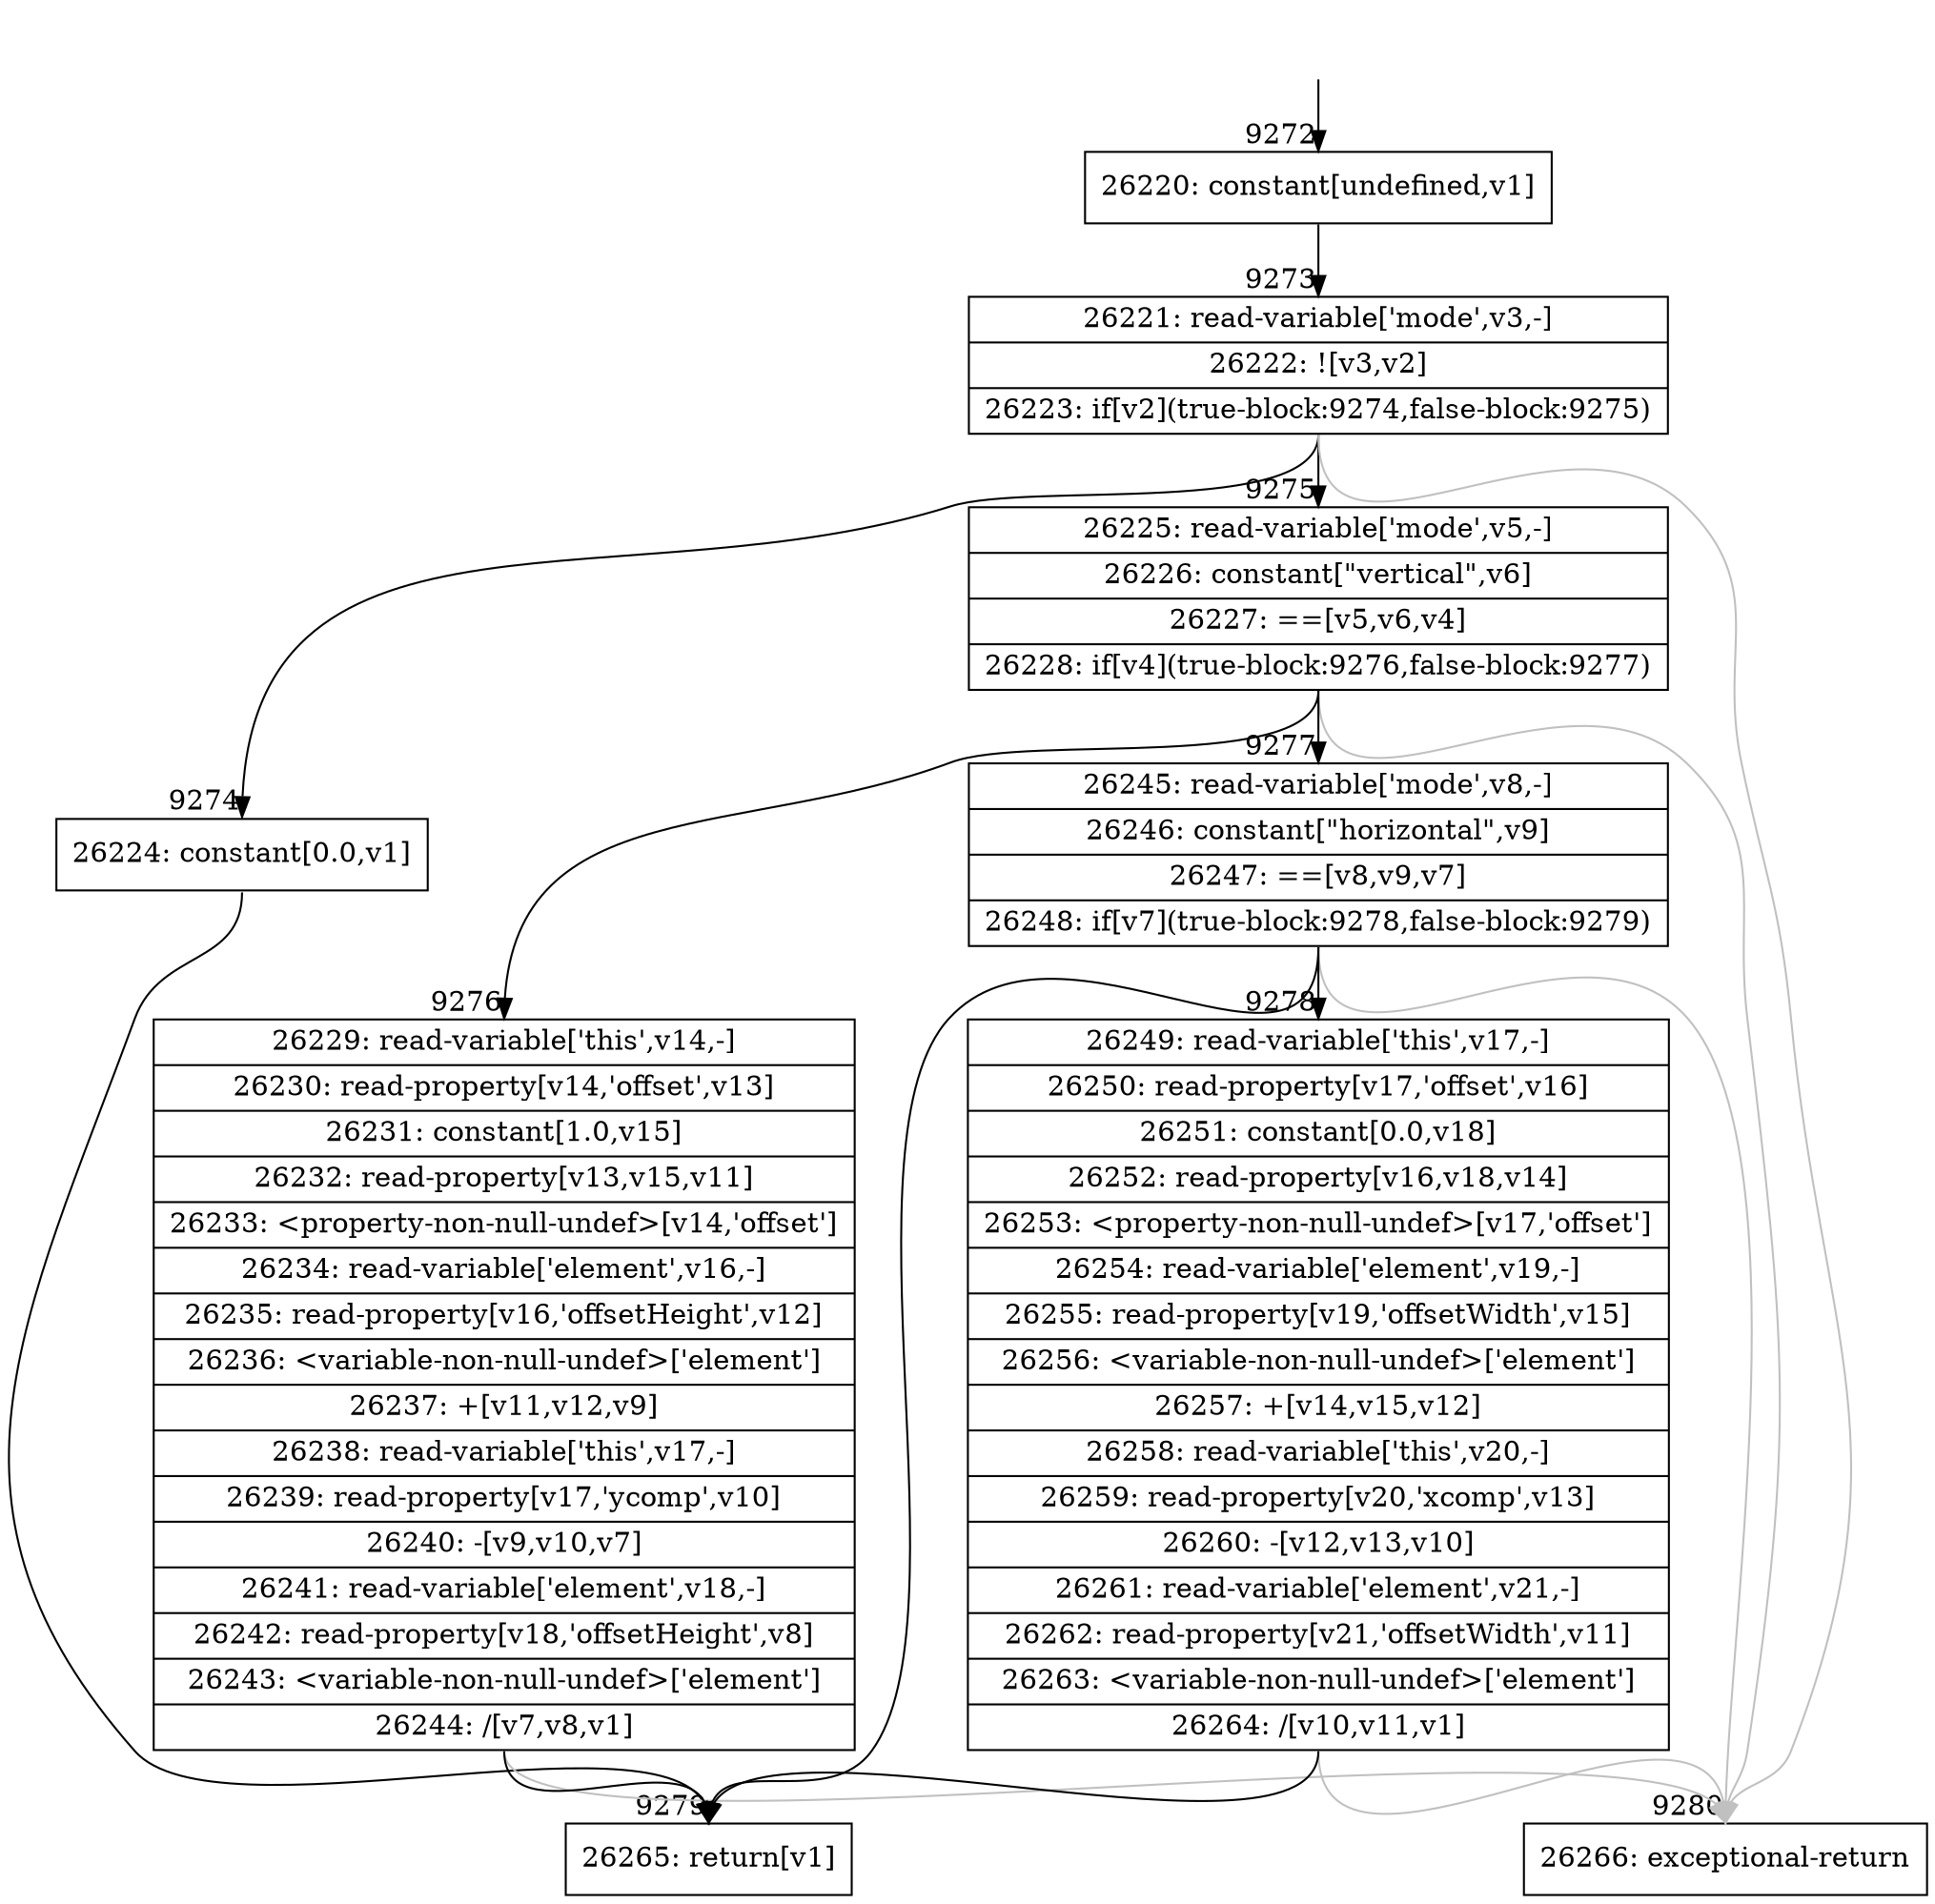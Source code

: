digraph {
rankdir="TD"
BB_entry707[shape=none,label=""];
BB_entry707 -> BB9272 [tailport=s, headport=n, headlabel="    9272"]
BB9272 [shape=record label="{26220: constant[undefined,v1]}" ] 
BB9272 -> BB9273 [tailport=s, headport=n, headlabel="      9273"]
BB9273 [shape=record label="{26221: read-variable['mode',v3,-]|26222: ![v3,v2]|26223: if[v2](true-block:9274,false-block:9275)}" ] 
BB9273 -> BB9274 [tailport=s, headport=n, headlabel="      9274"]
BB9273 -> BB9275 [tailport=s, headport=n, headlabel="      9275"]
BB9273 -> BB9280 [tailport=s, headport=n, color=gray, headlabel="      9280"]
BB9274 [shape=record label="{26224: constant[0.0,v1]}" ] 
BB9274 -> BB9279 [tailport=s, headport=n, headlabel="      9279"]
BB9275 [shape=record label="{26225: read-variable['mode',v5,-]|26226: constant[\"vertical\",v6]|26227: ==[v5,v6,v4]|26228: if[v4](true-block:9276,false-block:9277)}" ] 
BB9275 -> BB9276 [tailport=s, headport=n, headlabel="      9276"]
BB9275 -> BB9277 [tailport=s, headport=n, headlabel="      9277"]
BB9275 -> BB9280 [tailport=s, headport=n, color=gray]
BB9276 [shape=record label="{26229: read-variable['this',v14,-]|26230: read-property[v14,'offset',v13]|26231: constant[1.0,v15]|26232: read-property[v13,v15,v11]|26233: \<property-non-null-undef\>[v14,'offset']|26234: read-variable['element',v16,-]|26235: read-property[v16,'offsetHeight',v12]|26236: \<variable-non-null-undef\>['element']|26237: +[v11,v12,v9]|26238: read-variable['this',v17,-]|26239: read-property[v17,'ycomp',v10]|26240: -[v9,v10,v7]|26241: read-variable['element',v18,-]|26242: read-property[v18,'offsetHeight',v8]|26243: \<variable-non-null-undef\>['element']|26244: /[v7,v8,v1]}" ] 
BB9276 -> BB9279 [tailport=s, headport=n]
BB9276 -> BB9280 [tailport=s, headport=n, color=gray]
BB9277 [shape=record label="{26245: read-variable['mode',v8,-]|26246: constant[\"horizontal\",v9]|26247: ==[v8,v9,v7]|26248: if[v7](true-block:9278,false-block:9279)}" ] 
BB9277 -> BB9278 [tailport=s, headport=n, headlabel="      9278"]
BB9277 -> BB9279 [tailport=s, headport=n]
BB9277 -> BB9280 [tailport=s, headport=n, color=gray]
BB9278 [shape=record label="{26249: read-variable['this',v17,-]|26250: read-property[v17,'offset',v16]|26251: constant[0.0,v18]|26252: read-property[v16,v18,v14]|26253: \<property-non-null-undef\>[v17,'offset']|26254: read-variable['element',v19,-]|26255: read-property[v19,'offsetWidth',v15]|26256: \<variable-non-null-undef\>['element']|26257: +[v14,v15,v12]|26258: read-variable['this',v20,-]|26259: read-property[v20,'xcomp',v13]|26260: -[v12,v13,v10]|26261: read-variable['element',v21,-]|26262: read-property[v21,'offsetWidth',v11]|26263: \<variable-non-null-undef\>['element']|26264: /[v10,v11,v1]}" ] 
BB9278 -> BB9279 [tailport=s, headport=n]
BB9278 -> BB9280 [tailport=s, headport=n, color=gray]
BB9279 [shape=record label="{26265: return[v1]}" ] 
BB9280 [shape=record label="{26266: exceptional-return}" ] 
//#$~ 7355
}
